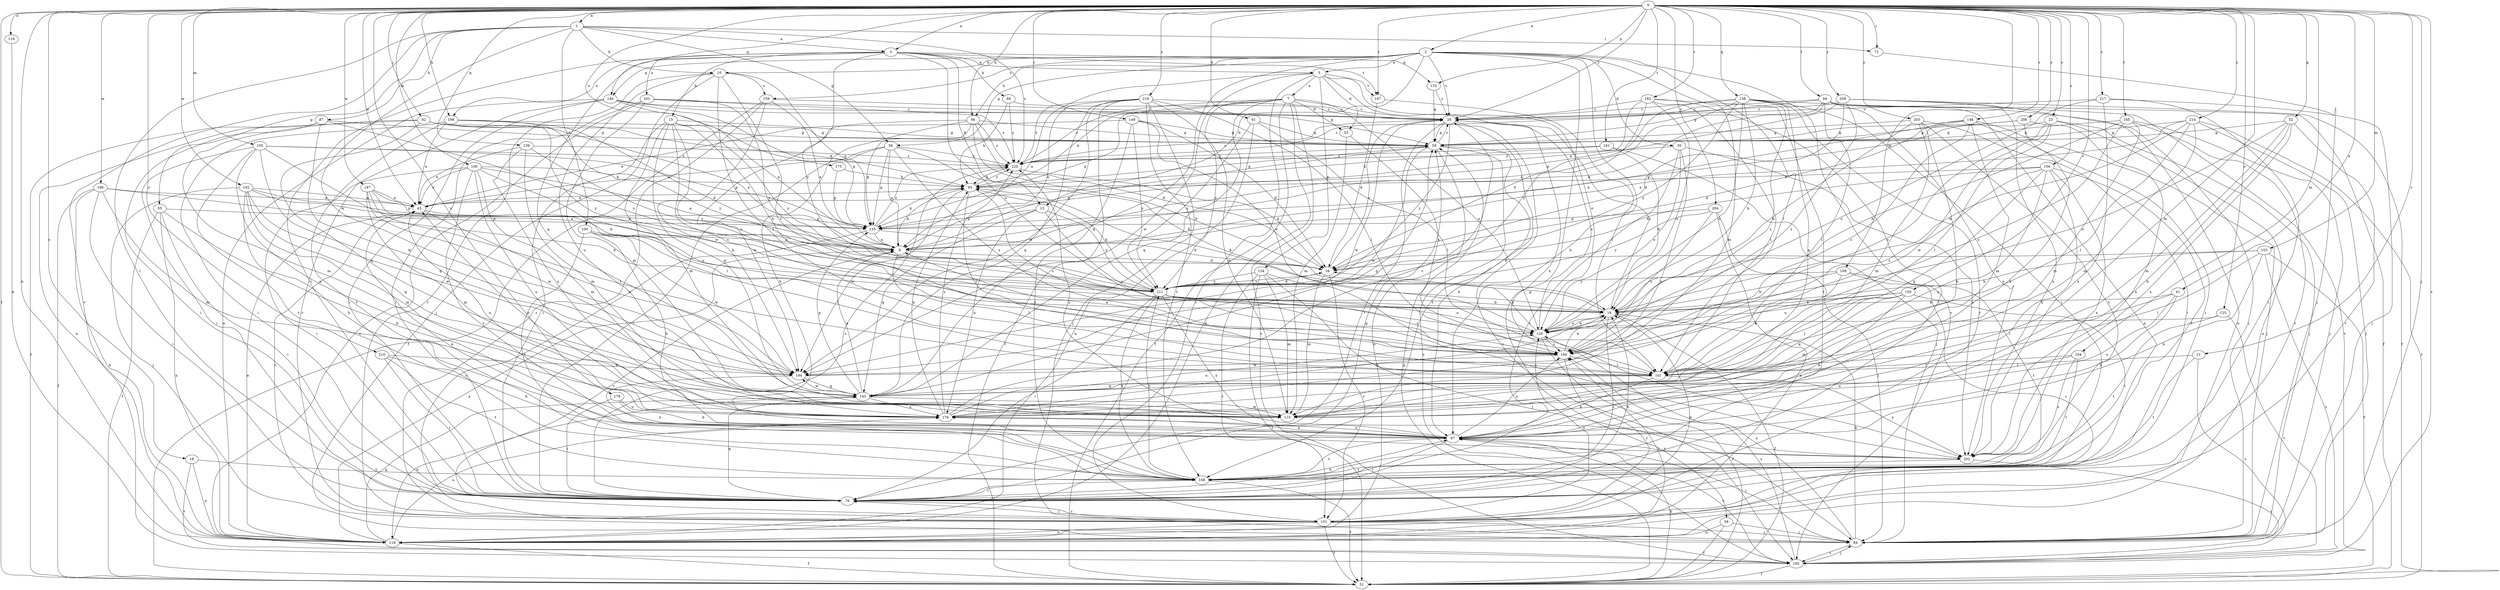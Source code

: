 strict digraph  {
0;
1;
2;
3;
5;
7;
8;
10;
13;
15;
16;
18;
21;
23;
26;
30;
33;
34;
41;
43;
51;
52;
55;
56;
58;
59;
61;
66;
67;
72;
76;
82;
84;
87;
88;
93;
94;
100;
101;
103;
104;
105;
106;
109;
110;
116;
118;
125;
126;
133;
134;
135;
138;
139;
140;
143;
148;
149;
150;
151;
156;
159;
160;
161;
165;
167;
168;
175;
176;
178;
182;
185;
186;
187;
192;
194;
198;
201;
202;
203;
204;
208;
209;
210;
211;
214;
217;
219;
220;
0 -> 1  [label=a];
0 -> 2  [label=a];
0 -> 3  [label=a];
0 -> 18  [label=c];
0 -> 21  [label=c];
0 -> 23  [label=c];
0 -> 26  [label=c];
0 -> 41  [label=e];
0 -> 43  [label=e];
0 -> 51  [label=f];
0 -> 52  [label=g];
0 -> 61  [label=h];
0 -> 66  [label=h];
0 -> 72  [label=i];
0 -> 82  [label=j];
0 -> 84  [label=j];
0 -> 94  [label=l];
0 -> 103  [label=m];
0 -> 104  [label=m];
0 -> 105  [label=m];
0 -> 106  [label=m];
0 -> 109  [label=m];
0 -> 110  [label=m];
0 -> 116  [label=n];
0 -> 118  [label=n];
0 -> 125  [label=o];
0 -> 133  [label=p];
0 -> 138  [label=q];
0 -> 139  [label=q];
0 -> 140  [label=q];
0 -> 148  [label=r];
0 -> 149  [label=r];
0 -> 150  [label=r];
0 -> 156  [label=s];
0 -> 161  [label=t];
0 -> 165  [label=t];
0 -> 167  [label=t];
0 -> 175  [label=u];
0 -> 178  [label=v];
0 -> 182  [label=v];
0 -> 185  [label=v];
0 -> 186  [label=w];
0 -> 187  [label=w];
0 -> 192  [label=w];
0 -> 198  [label=x];
0 -> 203  [label=y];
0 -> 204  [label=y];
0 -> 208  [label=y];
0 -> 209  [label=y];
0 -> 210  [label=y];
0 -> 214  [label=z];
0 -> 217  [label=z];
0 -> 219  [label=z];
1 -> 3  [label=a];
1 -> 10  [label=b];
1 -> 55  [label=g];
1 -> 56  [label=g];
1 -> 72  [label=i];
1 -> 76  [label=i];
1 -> 87  [label=k];
1 -> 100  [label=l];
1 -> 185  [label=v];
1 -> 194  [label=w];
1 -> 220  [label=z];
2 -> 5  [label=a];
2 -> 10  [label=b];
2 -> 13  [label=b];
2 -> 26  [label=c];
2 -> 30  [label=d];
2 -> 56  [label=g];
2 -> 58  [label=g];
2 -> 66  [label=h];
2 -> 67  [label=h];
2 -> 101  [label=l];
2 -> 110  [label=m];
2 -> 140  [label=q];
2 -> 143  [label=q];
2 -> 159  [label=s];
2 -> 185  [label=v];
3 -> 5  [label=a];
3 -> 13  [label=b];
3 -> 15  [label=b];
3 -> 76  [label=i];
3 -> 88  [label=k];
3 -> 126  [label=o];
3 -> 133  [label=p];
3 -> 143  [label=q];
3 -> 167  [label=t];
3 -> 198  [label=x];
3 -> 201  [label=x];
3 -> 211  [label=y];
5 -> 7  [label=a];
5 -> 8  [label=a];
5 -> 33  [label=d];
5 -> 126  [label=o];
5 -> 134  [label=p];
5 -> 151  [label=r];
5 -> 167  [label=t];
5 -> 194  [label=w];
5 -> 202  [label=x];
7 -> 26  [label=c];
7 -> 33  [label=d];
7 -> 51  [label=f];
7 -> 93  [label=k];
7 -> 118  [label=n];
7 -> 126  [label=o];
7 -> 135  [label=p];
7 -> 143  [label=q];
7 -> 185  [label=v];
7 -> 211  [label=y];
7 -> 220  [label=z];
8 -> 34  [label=d];
8 -> 59  [label=g];
8 -> 93  [label=k];
8 -> 101  [label=l];
8 -> 151  [label=r];
10 -> 84  [label=j];
10 -> 101  [label=l];
10 -> 135  [label=p];
10 -> 151  [label=r];
10 -> 159  [label=s];
10 -> 160  [label=s];
10 -> 176  [label=u];
13 -> 135  [label=p];
13 -> 143  [label=q];
13 -> 160  [label=s];
13 -> 176  [label=u];
13 -> 211  [label=y];
15 -> 16  [label=b];
15 -> 59  [label=g];
15 -> 76  [label=i];
15 -> 110  [label=m];
15 -> 126  [label=o];
15 -> 143  [label=q];
15 -> 160  [label=s];
15 -> 211  [label=y];
16 -> 26  [label=c];
16 -> 51  [label=f];
16 -> 76  [label=i];
16 -> 93  [label=k];
16 -> 126  [label=o];
18 -> 118  [label=n];
18 -> 168  [label=t];
18 -> 185  [label=v];
21 -> 101  [label=l];
21 -> 168  [label=t];
21 -> 185  [label=v];
23 -> 59  [label=g];
23 -> 84  [label=j];
23 -> 101  [label=l];
23 -> 118  [label=n];
23 -> 160  [label=s];
23 -> 194  [label=w];
26 -> 59  [label=g];
26 -> 76  [label=i];
26 -> 168  [label=t];
26 -> 185  [label=v];
26 -> 194  [label=w];
26 -> 211  [label=y];
30 -> 76  [label=i];
30 -> 126  [label=o];
30 -> 176  [label=u];
30 -> 202  [label=x];
30 -> 220  [label=z];
33 -> 110  [label=m];
33 -> 160  [label=s];
34 -> 26  [label=c];
34 -> 110  [label=m];
34 -> 151  [label=r];
34 -> 211  [label=y];
41 -> 16  [label=b];
41 -> 67  [label=h];
41 -> 101  [label=l];
41 -> 176  [label=u];
43 -> 135  [label=p];
43 -> 151  [label=r];
43 -> 176  [label=u];
43 -> 194  [label=w];
51 -> 59  [label=g];
51 -> 67  [label=h];
52 -> 59  [label=g];
52 -> 67  [label=h];
52 -> 110  [label=m];
52 -> 126  [label=o];
52 -> 151  [label=r];
52 -> 202  [label=x];
55 -> 51  [label=f];
55 -> 67  [label=h];
55 -> 76  [label=i];
55 -> 118  [label=n];
55 -> 135  [label=p];
56 -> 8  [label=a];
56 -> 16  [label=b];
56 -> 43  [label=e];
56 -> 76  [label=i];
56 -> 135  [label=p];
56 -> 160  [label=s];
56 -> 220  [label=z];
58 -> 51  [label=f];
58 -> 84  [label=j];
58 -> 118  [label=n];
59 -> 26  [label=c];
59 -> 67  [label=h];
59 -> 118  [label=n];
59 -> 185  [label=v];
59 -> 194  [label=w];
59 -> 220  [label=z];
61 -> 59  [label=g];
61 -> 101  [label=l];
61 -> 118  [label=n];
61 -> 211  [label=y];
66 -> 16  [label=b];
66 -> 34  [label=d];
66 -> 59  [label=g];
66 -> 67  [label=h];
66 -> 135  [label=p];
66 -> 194  [label=w];
66 -> 220  [label=z];
67 -> 76  [label=i];
67 -> 84  [label=j];
67 -> 160  [label=s];
67 -> 168  [label=t];
67 -> 176  [label=u];
67 -> 185  [label=v];
67 -> 202  [label=x];
67 -> 220  [label=z];
72 -> 84  [label=j];
76 -> 16  [label=b];
76 -> 59  [label=g];
76 -> 67  [label=h];
76 -> 143  [label=q];
76 -> 151  [label=r];
76 -> 220  [label=z];
82 -> 8  [label=a];
82 -> 59  [label=g];
82 -> 93  [label=k];
82 -> 110  [label=m];
82 -> 118  [label=n];
82 -> 143  [label=q];
82 -> 211  [label=y];
84 -> 16  [label=b];
84 -> 126  [label=o];
84 -> 185  [label=v];
87 -> 51  [label=f];
87 -> 59  [label=g];
87 -> 76  [label=i];
87 -> 194  [label=w];
87 -> 211  [label=y];
88 -> 26  [label=c];
88 -> 93  [label=k];
88 -> 220  [label=z];
93 -> 43  [label=e];
93 -> 59  [label=g];
93 -> 101  [label=l];
93 -> 160  [label=s];
93 -> 194  [label=w];
93 -> 220  [label=z];
94 -> 8  [label=a];
94 -> 26  [label=c];
94 -> 51  [label=f];
94 -> 59  [label=g];
94 -> 101  [label=l];
94 -> 118  [label=n];
94 -> 185  [label=v];
94 -> 202  [label=x];
94 -> 220  [label=z];
100 -> 8  [label=a];
100 -> 67  [label=h];
100 -> 101  [label=l];
100 -> 168  [label=t];
100 -> 194  [label=w];
100 -> 211  [label=y];
101 -> 67  [label=h];
101 -> 143  [label=q];
101 -> 202  [label=x];
103 -> 16  [label=b];
103 -> 34  [label=d];
103 -> 51  [label=f];
103 -> 67  [label=h];
103 -> 101  [label=l];
103 -> 185  [label=v];
104 -> 101  [label=l];
104 -> 168  [label=t];
104 -> 176  [label=u];
104 -> 202  [label=x];
105 -> 16  [label=b];
105 -> 76  [label=i];
105 -> 135  [label=p];
105 -> 143  [label=q];
105 -> 168  [label=t];
105 -> 176  [label=u];
105 -> 220  [label=z];
106 -> 8  [label=a];
106 -> 43  [label=e];
106 -> 76  [label=i];
106 -> 93  [label=k];
106 -> 101  [label=l];
106 -> 110  [label=m];
106 -> 168  [label=t];
106 -> 176  [label=u];
109 -> 16  [label=b];
109 -> 101  [label=l];
109 -> 151  [label=r];
109 -> 168  [label=t];
109 -> 211  [label=y];
116 -> 118  [label=n];
118 -> 8  [label=a];
118 -> 43  [label=e];
118 -> 51  [label=f];
118 -> 143  [label=q];
118 -> 160  [label=s];
118 -> 176  [label=u];
125 -> 126  [label=o];
125 -> 168  [label=t];
125 -> 185  [label=v];
126 -> 16  [label=b];
126 -> 26  [label=c];
126 -> 34  [label=d];
126 -> 51  [label=f];
126 -> 160  [label=s];
133 -> 26  [label=c];
133 -> 59  [label=g];
134 -> 51  [label=f];
134 -> 84  [label=j];
134 -> 110  [label=m];
134 -> 151  [label=r];
134 -> 202  [label=x];
134 -> 211  [label=y];
135 -> 8  [label=a];
135 -> 34  [label=d];
135 -> 93  [label=k];
135 -> 151  [label=r];
135 -> 220  [label=z];
138 -> 8  [label=a];
138 -> 16  [label=b];
138 -> 26  [label=c];
138 -> 34  [label=d];
138 -> 76  [label=i];
138 -> 84  [label=j];
138 -> 126  [label=o];
138 -> 143  [label=q];
138 -> 151  [label=r];
138 -> 160  [label=s];
138 -> 211  [label=y];
139 -> 43  [label=e];
139 -> 110  [label=m];
139 -> 176  [label=u];
139 -> 211  [label=y];
139 -> 220  [label=z];
140 -> 8  [label=a];
140 -> 26  [label=c];
140 -> 59  [label=g];
140 -> 76  [label=i];
140 -> 118  [label=n];
140 -> 135  [label=p];
140 -> 151  [label=r];
143 -> 8  [label=a];
143 -> 59  [label=g];
143 -> 110  [label=m];
143 -> 118  [label=n];
143 -> 135  [label=p];
143 -> 176  [label=u];
143 -> 194  [label=w];
148 -> 8  [label=a];
148 -> 34  [label=d];
148 -> 59  [label=g];
148 -> 76  [label=i];
148 -> 84  [label=j];
148 -> 110  [label=m];
148 -> 160  [label=s];
149 -> 34  [label=d];
149 -> 43  [label=e];
149 -> 59  [label=g];
149 -> 126  [label=o];
149 -> 168  [label=t];
149 -> 211  [label=y];
150 -> 16  [label=b];
150 -> 67  [label=h];
150 -> 101  [label=l];
150 -> 110  [label=m];
150 -> 126  [label=o];
150 -> 143  [label=q];
150 -> 168  [label=t];
151 -> 16  [label=b];
151 -> 51  [label=f];
151 -> 76  [label=i];
151 -> 84  [label=j];
151 -> 118  [label=n];
151 -> 126  [label=o];
156 -> 34  [label=d];
156 -> 67  [label=h];
156 -> 93  [label=k];
156 -> 143  [label=q];
156 -> 160  [label=s];
156 -> 168  [label=t];
156 -> 176  [label=u];
156 -> 202  [label=x];
159 -> 8  [label=a];
159 -> 26  [label=c];
159 -> 51  [label=f];
159 -> 151  [label=r];
159 -> 194  [label=w];
160 -> 8  [label=a];
160 -> 16  [label=b];
160 -> 101  [label=l];
160 -> 151  [label=r];
160 -> 194  [label=w];
161 -> 16  [label=b];
161 -> 84  [label=j];
161 -> 93  [label=k];
161 -> 220  [label=z];
165 -> 16  [label=b];
165 -> 59  [label=g];
165 -> 84  [label=j];
165 -> 110  [label=m];
165 -> 151  [label=r];
165 -> 160  [label=s];
167 -> 34  [label=d];
167 -> 101  [label=l];
168 -> 43  [label=e];
168 -> 51  [label=f];
168 -> 76  [label=i];
168 -> 211  [label=y];
175 -> 93  [label=k];
175 -> 135  [label=p];
176 -> 16  [label=b];
176 -> 26  [label=c];
176 -> 43  [label=e];
176 -> 67  [label=h];
176 -> 93  [label=k];
176 -> 126  [label=o];
176 -> 220  [label=z];
178 -> 67  [label=h];
178 -> 76  [label=i];
178 -> 176  [label=u];
182 -> 26  [label=c];
182 -> 43  [label=e];
182 -> 76  [label=i];
182 -> 101  [label=l];
182 -> 126  [label=o];
182 -> 168  [label=t];
182 -> 211  [label=y];
185 -> 51  [label=f];
185 -> 84  [label=j];
185 -> 160  [label=s];
186 -> 16  [label=b];
186 -> 43  [label=e];
186 -> 51  [label=f];
186 -> 76  [label=i];
186 -> 110  [label=m];
186 -> 118  [label=n];
187 -> 8  [label=a];
187 -> 16  [label=b];
187 -> 43  [label=e];
187 -> 101  [label=l];
187 -> 110  [label=m];
187 -> 194  [label=w];
192 -> 8  [label=a];
192 -> 43  [label=e];
192 -> 67  [label=h];
192 -> 84  [label=j];
192 -> 110  [label=m];
192 -> 135  [label=p];
192 -> 143  [label=q];
192 -> 194  [label=w];
194 -> 143  [label=q];
194 -> 202  [label=x];
198 -> 34  [label=d];
198 -> 43  [label=e];
198 -> 59  [label=g];
198 -> 76  [label=i];
198 -> 168  [label=t];
198 -> 211  [label=y];
201 -> 26  [label=c];
201 -> 76  [label=i];
201 -> 110  [label=m];
201 -> 185  [label=v];
201 -> 211  [label=y];
201 -> 220  [label=z];
202 -> 168  [label=t];
202 -> 185  [label=v];
203 -> 16  [label=b];
203 -> 59  [label=g];
203 -> 67  [label=h];
203 -> 76  [label=i];
203 -> 110  [label=m];
203 -> 168  [label=t];
204 -> 84  [label=j];
204 -> 118  [label=n];
204 -> 135  [label=p];
204 -> 160  [label=s];
204 -> 211  [label=y];
208 -> 59  [label=g];
208 -> 67  [label=h];
208 -> 135  [label=p];
208 -> 202  [label=x];
209 -> 26  [label=c];
209 -> 34  [label=d];
209 -> 51  [label=f];
209 -> 118  [label=n];
209 -> 135  [label=p];
209 -> 160  [label=s];
209 -> 202  [label=x];
210 -> 67  [label=h];
210 -> 76  [label=i];
210 -> 168  [label=t];
210 -> 194  [label=w];
211 -> 16  [label=b];
211 -> 34  [label=d];
211 -> 76  [label=i];
211 -> 93  [label=k];
211 -> 126  [label=o];
211 -> 160  [label=s];
211 -> 168  [label=t];
211 -> 202  [label=x];
214 -> 8  [label=a];
214 -> 16  [label=b];
214 -> 51  [label=f];
214 -> 59  [label=g];
214 -> 84  [label=j];
214 -> 101  [label=l];
214 -> 110  [label=m];
217 -> 26  [label=c];
217 -> 76  [label=i];
217 -> 84  [label=j];
217 -> 126  [label=o];
217 -> 202  [label=x];
219 -> 8  [label=a];
219 -> 26  [label=c];
219 -> 51  [label=f];
219 -> 84  [label=j];
219 -> 101  [label=l];
219 -> 110  [label=m];
219 -> 143  [label=q];
219 -> 168  [label=t];
219 -> 194  [label=w];
219 -> 220  [label=z];
220 -> 26  [label=c];
220 -> 34  [label=d];
220 -> 93  [label=k];
}
